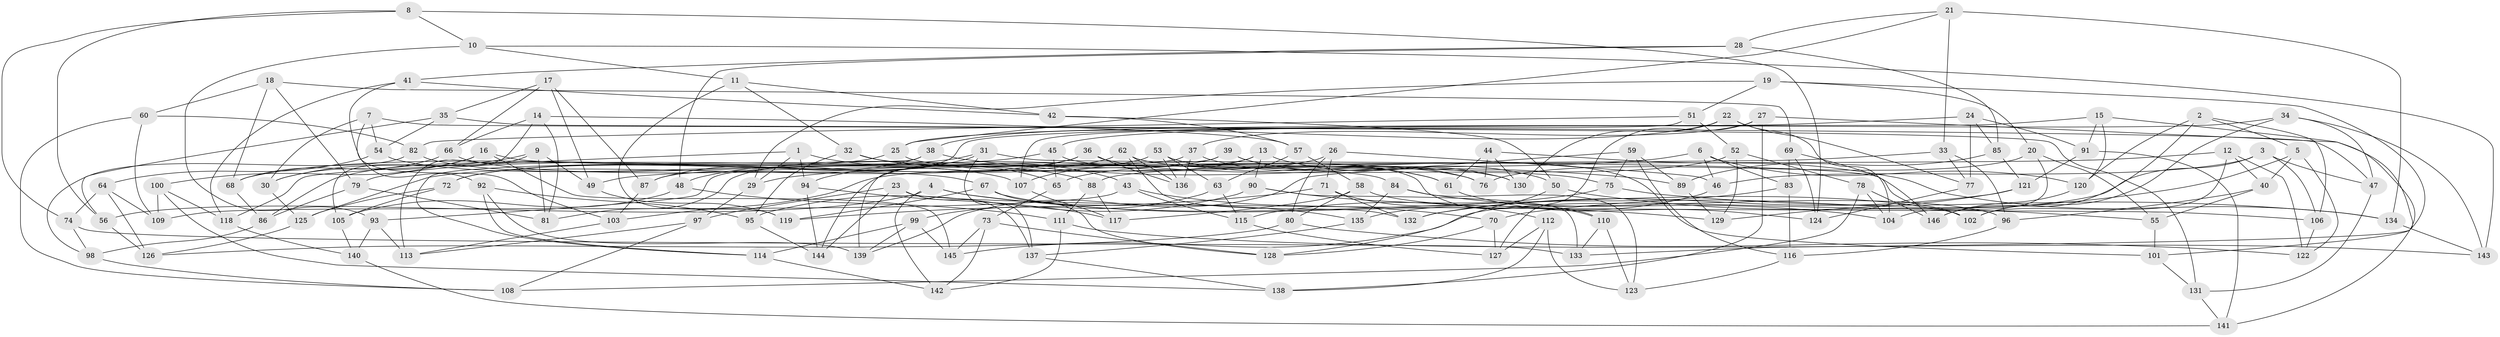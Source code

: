 // Generated by graph-tools (version 1.1) at 2025/58/03/09/25 04:58:56]
// undirected, 146 vertices, 292 edges
graph export_dot {
graph [start="1"]
  node [color=gray90,style=filled];
  1;
  2;
  3;
  4;
  5;
  6;
  7;
  8;
  9;
  10;
  11;
  12;
  13;
  14;
  15;
  16;
  17;
  18;
  19;
  20;
  21;
  22;
  23;
  24;
  25;
  26;
  27;
  28;
  29;
  30;
  31;
  32;
  33;
  34;
  35;
  36;
  37;
  38;
  39;
  40;
  41;
  42;
  43;
  44;
  45;
  46;
  47;
  48;
  49;
  50;
  51;
  52;
  53;
  54;
  55;
  56;
  57;
  58;
  59;
  60;
  61;
  62;
  63;
  64;
  65;
  66;
  67;
  68;
  69;
  70;
  71;
  72;
  73;
  74;
  75;
  76;
  77;
  78;
  79;
  80;
  81;
  82;
  83;
  84;
  85;
  86;
  87;
  88;
  89;
  90;
  91;
  92;
  93;
  94;
  95;
  96;
  97;
  98;
  99;
  100;
  101;
  102;
  103;
  104;
  105;
  106;
  107;
  108;
  109;
  110;
  111;
  112;
  113;
  114;
  115;
  116;
  117;
  118;
  119;
  120;
  121;
  122;
  123;
  124;
  125;
  126;
  127;
  128;
  129;
  130;
  131;
  132;
  133;
  134;
  135;
  136;
  137;
  138;
  139;
  140;
  141;
  142;
  143;
  144;
  145;
  146;
  1 -- 43;
  1 -- 29;
  1 -- 94;
  1 -- 118;
  2 -- 106;
  2 -- 146;
  2 -- 5;
  2 -- 120;
  3 -- 47;
  3 -- 46;
  3 -- 145;
  3 -- 106;
  4 -- 56;
  4 -- 129;
  4 -- 142;
  4 -- 135;
  5 -- 122;
  5 -- 40;
  5 -- 70;
  6 -- 83;
  6 -- 46;
  6 -- 29;
  6 -- 120;
  7 -- 131;
  7 -- 30;
  7 -- 54;
  7 -- 92;
  8 -- 124;
  8 -- 74;
  8 -- 10;
  8 -- 56;
  9 -- 81;
  9 -- 113;
  9 -- 49;
  9 -- 30;
  10 -- 11;
  10 -- 143;
  10 -- 93;
  11 -- 42;
  11 -- 119;
  11 -- 32;
  12 -- 122;
  12 -- 40;
  12 -- 102;
  12 -- 49;
  13 -- 107;
  13 -- 144;
  13 -- 90;
  13 -- 50;
  14 -- 105;
  14 -- 57;
  14 -- 66;
  14 -- 81;
  15 -- 120;
  15 -- 101;
  15 -- 87;
  15 -- 91;
  16 -- 30;
  16 -- 145;
  16 -- 100;
  16 -- 84;
  17 -- 49;
  17 -- 35;
  17 -- 87;
  17 -- 66;
  18 -- 60;
  18 -- 79;
  18 -- 69;
  18 -- 68;
  19 -- 133;
  19 -- 20;
  19 -- 29;
  19 -- 51;
  20 -- 76;
  20 -- 104;
  20 -- 55;
  21 -- 28;
  21 -- 25;
  21 -- 33;
  21 -- 134;
  22 -- 38;
  22 -- 130;
  22 -- 77;
  22 -- 104;
  23 -- 97;
  23 -- 106;
  23 -- 137;
  23 -- 144;
  24 -- 91;
  24 -- 77;
  24 -- 85;
  24 -- 25;
  25 -- 86;
  25 -- 130;
  26 -- 80;
  26 -- 71;
  26 -- 103;
  26 -- 46;
  27 -- 141;
  27 -- 37;
  27 -- 138;
  27 -- 127;
  28 -- 41;
  28 -- 48;
  28 -- 85;
  29 -- 97;
  30 -- 125;
  31 -- 48;
  31 -- 102;
  31 -- 137;
  31 -- 68;
  32 -- 95;
  32 -- 65;
  32 -- 76;
  33 -- 88;
  33 -- 77;
  33 -- 96;
  34 -- 47;
  34 -- 102;
  34 -- 45;
  34 -- 143;
  35 -- 56;
  35 -- 54;
  35 -- 47;
  36 -- 136;
  36 -- 94;
  36 -- 75;
  36 -- 125;
  37 -- 136;
  37 -- 76;
  37 -- 93;
  38 -- 114;
  38 -- 87;
  38 -- 89;
  39 -- 130;
  39 -- 139;
  39 -- 81;
  39 -- 61;
  40 -- 55;
  40 -- 96;
  41 -- 103;
  41 -- 42;
  41 -- 118;
  42 -- 50;
  42 -- 57;
  43 -- 70;
  43 -- 115;
  43 -- 109;
  44 -- 134;
  44 -- 130;
  44 -- 76;
  44 -- 61;
  45 -- 110;
  45 -- 79;
  45 -- 65;
  46 -- 135;
  47 -- 131;
  48 -- 105;
  48 -- 111;
  49 -- 119;
  50 -- 128;
  50 -- 55;
  51 -- 52;
  51 -- 107;
  51 -- 82;
  52 -- 129;
  52 -- 78;
  52 -- 65;
  53 -- 63;
  53 -- 136;
  53 -- 61;
  53 -- 72;
  54 -- 64;
  54 -- 107;
  55 -- 101;
  56 -- 126;
  57 -- 58;
  57 -- 63;
  58 -- 80;
  58 -- 117;
  58 -- 96;
  59 -- 116;
  59 -- 75;
  59 -- 139;
  59 -- 89;
  60 -- 108;
  60 -- 109;
  60 -- 82;
  61 -- 124;
  62 -- 101;
  62 -- 72;
  62 -- 132;
  62 -- 136;
  63 -- 115;
  63 -- 99;
  64 -- 74;
  64 -- 126;
  64 -- 109;
  65 -- 73;
  66 -- 68;
  66 -- 67;
  67 -- 128;
  67 -- 102;
  67 -- 119;
  68 -- 86;
  69 -- 146;
  69 -- 83;
  69 -- 124;
  70 -- 127;
  70 -- 128;
  71 -- 132;
  71 -- 110;
  71 -- 119;
  72 -- 105;
  72 -- 125;
  73 -- 145;
  73 -- 142;
  73 -- 128;
  74 -- 98;
  74 -- 133;
  75 -- 134;
  75 -- 115;
  77 -- 124;
  78 -- 104;
  78 -- 108;
  78 -- 146;
  79 -- 81;
  79 -- 86;
  80 -- 122;
  80 -- 126;
  82 -- 98;
  82 -- 88;
  83 -- 132;
  83 -- 116;
  84 -- 135;
  84 -- 123;
  84 -- 104;
  85 -- 121;
  85 -- 89;
  86 -- 98;
  87 -- 103;
  88 -- 111;
  88 -- 117;
  89 -- 129;
  90 -- 112;
  90 -- 95;
  90 -- 133;
  91 -- 141;
  91 -- 121;
  92 -- 139;
  92 -- 114;
  92 -- 95;
  93 -- 140;
  93 -- 113;
  94 -- 144;
  94 -- 117;
  95 -- 144;
  96 -- 116;
  97 -- 108;
  97 -- 113;
  98 -- 108;
  99 -- 114;
  99 -- 139;
  99 -- 145;
  100 -- 118;
  100 -- 138;
  100 -- 109;
  101 -- 131;
  103 -- 113;
  105 -- 140;
  106 -- 122;
  107 -- 117;
  110 -- 123;
  110 -- 133;
  111 -- 142;
  111 -- 143;
  112 -- 123;
  112 -- 127;
  112 -- 138;
  114 -- 142;
  115 -- 127;
  116 -- 123;
  118 -- 140;
  120 -- 146;
  121 -- 132;
  121 -- 129;
  125 -- 126;
  131 -- 141;
  134 -- 143;
  135 -- 137;
  137 -- 138;
  140 -- 141;
}

